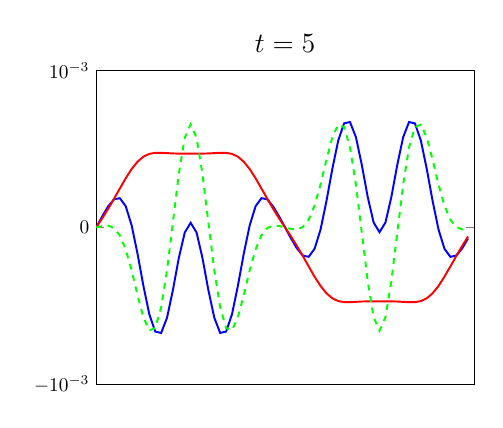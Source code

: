 \begin{tikzpicture}[scale=0.7]

\begin{axis}[
    xmin = 0,
    xmax = 6.283,
    xtick = \empty,
    ymin = -0.001,
    ymax = +0.001,
    ytick = {-0.001,0,0.001},
    yticklabels = {$-10^{-3}$,$0$,$10^{-3}$},
    scaled y ticks = false,
    title = {\Large $t = 5$},
  ]

\addplot[blue, line width=1pt] coordinates{
(0.0e+00,-5.43e-12)
(9.818e-02,6.965e-05)
(1.964e-01,1.333e-04)
(2.945e-01,1.79e-04)
(3.927e-01,1.869e-04)
(4.909e-01,1.356e-04)
(5.891e-01,1.383e-05)
(6.872e-01,-1.673e-04)
(7.854e-01,-3.727e-04)
(8.836e-01,-5.536e-04)
(9.818e-01,-6.635e-04)
(1.08e+00,-6.721e-04)
(1.178e+00,-5.75e-04)
(1.276e+00,-3.979e-04)
(1.374e+00,-1.941e-04)
(1.473e+00,-3.188e-05)
(1.571e+00,3.001e-05)
(1.669e+00,-3.188e-05)
(1.767e+00,-1.941e-04)
(1.865e+00,-3.979e-04)
(1.964e+00,-5.75e-04)
(2.062e+00,-6.721e-04)
(2.16e+00,-6.635e-04)
(2.258e+00,-5.536e-04)
(2.356e+00,-3.727e-04)
(2.454e+00,-1.673e-04)
(2.553e+00,1.383e-05)
(2.651e+00,1.356e-04)
(2.749e+00,1.869e-04)
(2.847e+00,1.79e-04)
(2.945e+00,1.333e-04)
(3.043e+00,6.965e-05)
(3.142e+00,-5.103e-12)
(3.24e+00,-6.965e-05)
(3.338e+00,-1.333e-04)
(3.436e+00,-1.79e-04)
(3.534e+00,-1.869e-04)
(3.632e+00,-1.356e-04)
(3.731e+00,-1.383e-05)
(3.829e+00,1.673e-04)
(3.927e+00,3.727e-04)
(4.025e+00,5.536e-04)
(4.123e+00,6.635e-04)
(4.221e+00,6.721e-04)
(4.32e+00,5.75e-04)
(4.418e+00,3.979e-04)
(4.516e+00,1.941e-04)
(4.614e+00,3.188e-05)
(4.712e+00,-3.001e-05)
(4.811e+00,3.188e-05)
(4.909e+00,1.941e-04)
(5.007e+00,3.979e-04)
(5.105e+00,5.75e-04)
(5.203e+00,6.721e-04)
(5.301e+00,6.635e-04)
(5.4e+00,5.536e-04)
(5.498e+00,3.727e-04)
(5.596e+00,1.673e-04)
(5.694e+00,-1.383e-05)
(5.792e+00,-1.356e-04)
(5.891e+00,-1.869e-04)
(5.989e+00,-1.79e-04)
(6.087e+00,-1.333e-04)
(6.185e+00,-6.965e-05)
};

\addplot[red, line width=1pt] coordinates{
(0.0e+00,-1.51e-17)
(9.818e-02,5.731e-05)
(1.964e-01,1.175e-04)
(2.945e-01,1.815e-04)
(3.927e-01,2.482e-04)
(4.909e-01,3.136e-04)
(5.891e-01,3.722e-04)
(6.872e-01,4.191e-04)
(7.854e-01,4.513e-04)
(8.836e-01,4.691e-04)
(9.818e-01,4.758e-04)
(1.08e+00,4.76e-04)
(1.178e+00,4.739e-04)
(1.276e+00,4.719e-04)
(1.374e+00,4.709e-04)
(1.473e+00,4.707e-04)
(1.571e+00,4.708e-04)
(1.669e+00,4.707e-04)
(1.767e+00,4.709e-04)
(1.865e+00,4.719e-04)
(1.964e+00,4.739e-04)
(2.062e+00,4.76e-04)
(2.16e+00,4.758e-04)
(2.258e+00,4.691e-04)
(2.356e+00,4.513e-04)
(2.454e+00,4.191e-04)
(2.553e+00,3.722e-04)
(2.651e+00,3.136e-04)
(2.749e+00,2.482e-04)
(2.847e+00,1.815e-04)
(2.945e+00,1.175e-04)
(3.043e+00,5.731e-05)
(3.142e+00,-4.594e-17)
(3.24e+00,-5.731e-05)
(3.338e+00,-1.175e-04)
(3.436e+00,-1.815e-04)
(3.534e+00,-2.482e-04)
(3.632e+00,-3.136e-04)
(3.731e+00,-3.722e-04)
(3.829e+00,-4.191e-04)
(3.927e+00,-4.513e-04)
(4.025e+00,-4.691e-04)
(4.123e+00,-4.758e-04)
(4.221e+00,-4.76e-04)
(4.32e+00,-4.739e-04)
(4.418e+00,-4.719e-04)
(4.516e+00,-4.709e-04)
(4.614e+00,-4.707e-04)
(4.712e+00,-4.708e-04)
(4.811e+00,-4.707e-04)
(4.909e+00,-4.709e-04)
(5.007e+00,-4.719e-04)
(5.105e+00,-4.739e-04)
(5.203e+00,-4.76e-04)
(5.301e+00,-4.758e-04)
(5.4e+00,-4.691e-04)
(5.498e+00,-4.513e-04)
(5.596e+00,-4.191e-04)
(5.694e+00,-3.722e-04)
(5.792e+00,-3.136e-04)
(5.891e+00,-2.482e-04)
(5.989e+00,-1.815e-04)
(6.087e+00,-1.175e-04)
(6.185e+00,-5.731e-05)
};

\addplot[green, dashed, line width=1pt] coordinates{
(0.0e+00,3.929e-12)
(9.818e-02,9.548e-06)
(1.964e-01,1.2e-05)
(2.945e-01,-3.087e-06)
(3.927e-01,-4.965e-05)
(4.909e-01,-1.397e-04)
(5.891e-01,-2.734e-04)
(6.872e-01,-4.308e-04)
(7.854e-01,-5.734e-04)
(8.836e-01,-6.558e-04)
(9.818e-01,-6.405e-04)
(1.08e+00,-5.096e-04)
(1.178e+00,-2.718e-04)
(1.276e+00,3.394e-05)
(1.374e+00,3.416e-04)
(1.473e+00,5.717e-04)
(1.571e+00,6.573e-04)
(1.669e+00,5.717e-04)
(1.767e+00,3.416e-04)
(1.865e+00,3.394e-05)
(1.964e+00,-2.718e-04)
(2.062e+00,-5.096e-04)
(2.16e+00,-6.405e-04)
(2.258e+00,-6.558e-04)
(2.356e+00,-5.734e-04)
(2.454e+00,-4.308e-04)
(2.553e+00,-2.734e-04)
(2.651e+00,-1.397e-04)
(2.749e+00,-4.965e-05)
(2.847e+00,-3.087e-06)
(2.945e+00,1.2e-05)
(3.043e+00,9.548e-06)
(3.142e+00,2.964e-12)
(3.24e+00,-9.548e-06)
(3.338e+00,-1.2e-05)
(3.436e+00,3.087e-06)
(3.534e+00,4.965e-05)
(3.632e+00,1.397e-04)
(3.731e+00,2.734e-04)
(3.829e+00,4.308e-04)
(3.927e+00,5.734e-04)
(4.025e+00,6.558e-04)
(4.123e+00,6.405e-04)
(4.221e+00,5.096e-04)
(4.32e+00,2.718e-04)
(4.418e+00,-3.394e-05)
(4.516e+00,-3.416e-04)
(4.614e+00,-5.717e-04)
(4.712e+00,-6.573e-04)
(4.811e+00,-5.717e-04)
(4.909e+00,-3.416e-04)
(5.007e+00,-3.394e-05)
(5.105e+00,2.718e-04)
(5.203e+00,5.096e-04)
(5.301e+00,6.405e-04)
(5.4e+00,6.558e-04)
(5.498e+00,5.734e-04)
(5.596e+00,4.308e-04)
(5.694e+00,2.734e-04)
(5.792e+00,1.397e-04)
(5.891e+00,4.965e-05)
(5.989e+00,3.087e-06)
(6.087e+00,-1.2e-05)
(6.185e+00,-9.548e-06)
};

\end{axis}


\end{tikzpicture}

